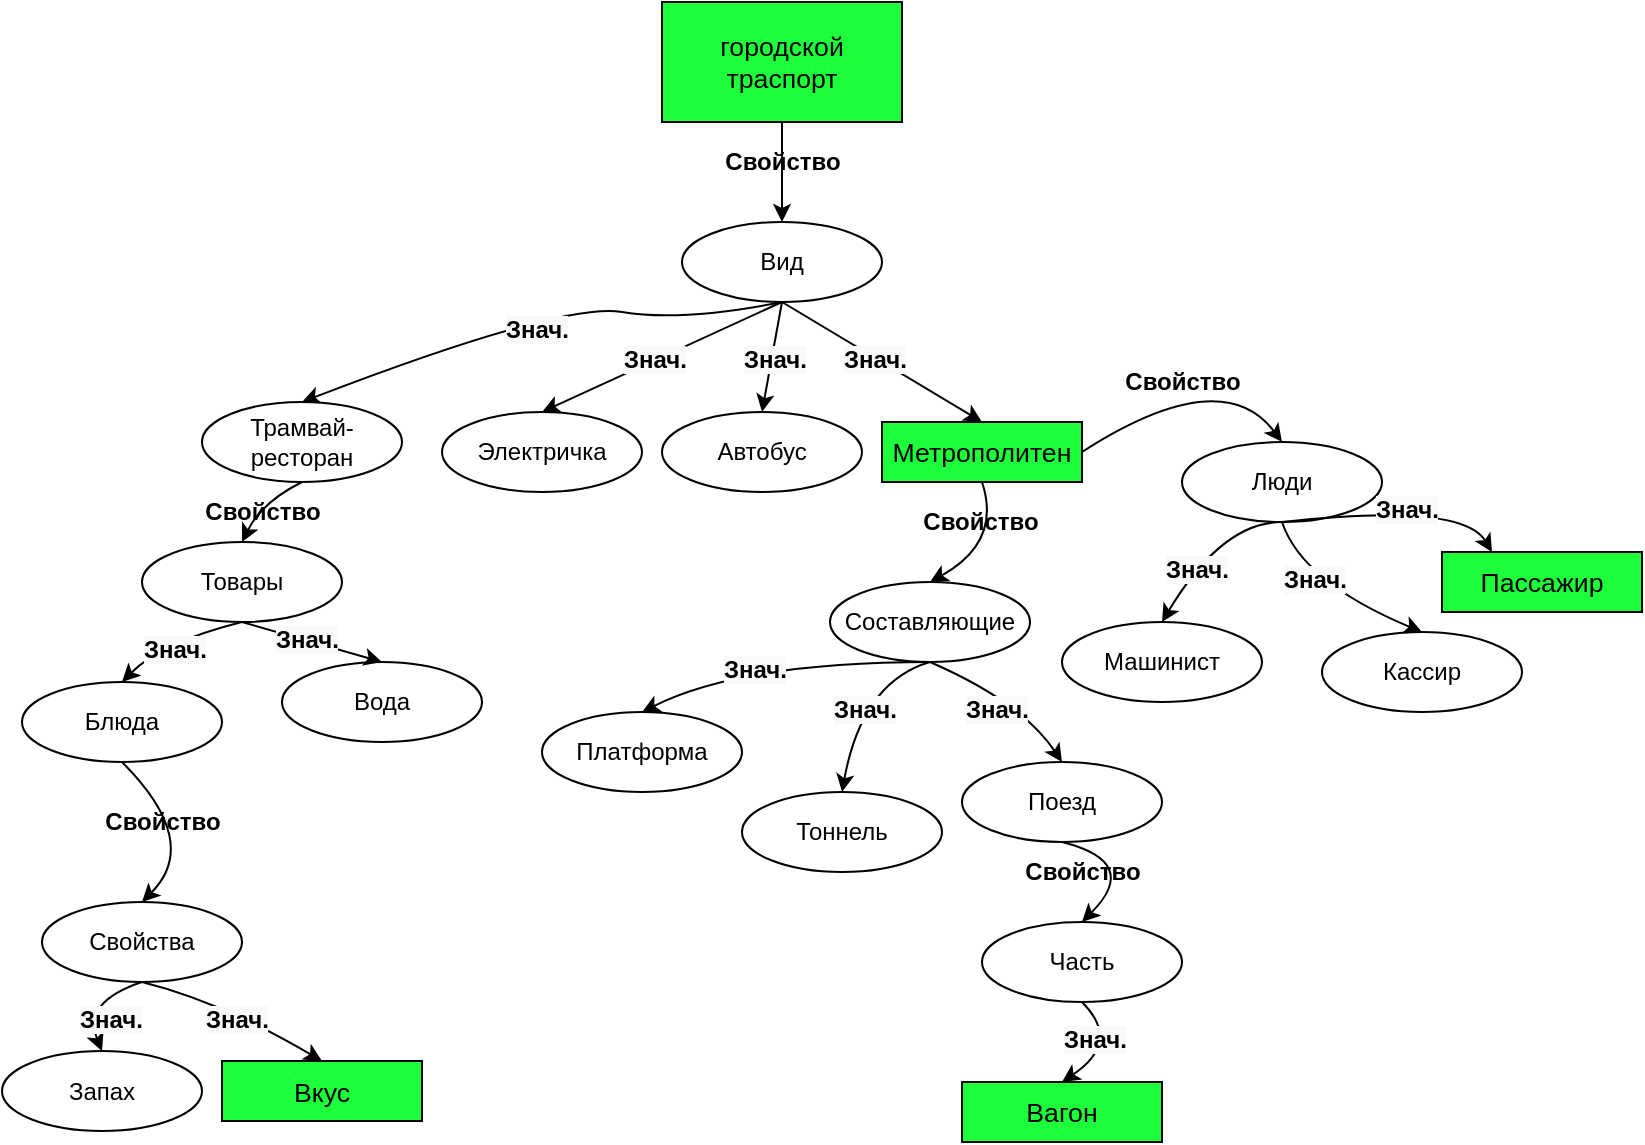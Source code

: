 <mxfile version="20.3.0" type="device" pages="2"><diagram id="Qx67aoh2F-cdwTXLHKlq" name="Страница 1"><mxGraphModel dx="1038" dy="649" grid="1" gridSize="10" guides="1" tooltips="1" connect="1" arrows="1" fold="1" page="1" pageScale="1" pageWidth="827" pageHeight="1169" math="0" shadow="0"><root><mxCell id="0"/><mxCell id="1" parent="0"/><mxCell id="L5f8S__FjDxt_6ppcTr_-1" value="&lt;span style=&quot;font-size: 10pt ; font-family: &amp;#34;arial&amp;#34;&quot;&gt;городской траспорт&lt;br&gt;&lt;/span&gt;" style="rounded=0;whiteSpace=wrap;html=1;fillColor=#1CFF3A;" parent="1" vertex="1"><mxGeometry x="330" y="70" width="120" height="60" as="geometry"/></mxCell><mxCell id="L5f8S__FjDxt_6ppcTr_-2" value="Вид" style="ellipse;whiteSpace=wrap;html=1;" parent="1" vertex="1"><mxGeometry x="340" y="180" width="100" height="40" as="geometry"/></mxCell><mxCell id="L5f8S__FjDxt_6ppcTr_-4" value="" style="endArrow=classic;html=1;exitX=0.5;exitY=1;exitDx=0;exitDy=0;entryX=0.5;entryY=0;entryDx=0;entryDy=0;" parent="1" source="L5f8S__FjDxt_6ppcTr_-1" target="L5f8S__FjDxt_6ppcTr_-2" edge="1"><mxGeometry width="50" height="50" relative="1" as="geometry"><mxPoint x="390" y="330" as="sourcePoint"/><mxPoint x="440" y="280" as="targetPoint"/></mxGeometry></mxCell><mxCell id="L5f8S__FjDxt_6ppcTr_-5" value="Электричка" style="ellipse;whiteSpace=wrap;html=1;" parent="1" vertex="1"><mxGeometry x="220" y="275" width="100" height="40" as="geometry"/></mxCell><mxCell id="L5f8S__FjDxt_6ppcTr_-6" value="Автобус" style="ellipse;whiteSpace=wrap;html=1;" parent="1" vertex="1"><mxGeometry x="330" y="275" width="100" height="40" as="geometry"/></mxCell><mxCell id="L5f8S__FjDxt_6ppcTr_-8" value="" style="endArrow=classic;html=1;exitX=0.5;exitY=1;exitDx=0;exitDy=0;entryX=0.5;entryY=0;entryDx=0;entryDy=0;" parent="1" source="L5f8S__FjDxt_6ppcTr_-2" target="L5f8S__FjDxt_6ppcTr_-5" edge="1"><mxGeometry width="50" height="50" relative="1" as="geometry"><mxPoint x="560" y="350" as="sourcePoint"/><mxPoint x="610" y="300" as="targetPoint"/></mxGeometry></mxCell><mxCell id="L5f8S__FjDxt_6ppcTr_-9" value="" style="endArrow=classic;html=1;exitX=0.5;exitY=1;exitDx=0;exitDy=0;entryX=0.5;entryY=0;entryDx=0;entryDy=0;" parent="1" source="L5f8S__FjDxt_6ppcTr_-2" target="L5f8S__FjDxt_6ppcTr_-12" edge="1"><mxGeometry width="50" height="50" relative="1" as="geometry"><mxPoint x="400" y="230" as="sourcePoint"/><mxPoint x="490" y="260" as="targetPoint"/></mxGeometry></mxCell><mxCell id="L5f8S__FjDxt_6ppcTr_-10" value="" style="endArrow=classic;html=1;exitX=0.5;exitY=1;exitDx=0;exitDy=0;entryX=0.5;entryY=0;entryDx=0;entryDy=0;" parent="1" source="L5f8S__FjDxt_6ppcTr_-2" target="L5f8S__FjDxt_6ppcTr_-6" edge="1"><mxGeometry width="50" height="50" relative="1" as="geometry"><mxPoint x="410" y="240" as="sourcePoint"/><mxPoint x="210" y="270" as="targetPoint"/></mxGeometry></mxCell><mxCell id="L5f8S__FjDxt_6ppcTr_-12" value="&lt;span style=&quot;font-size: 10pt ; font-family: &amp;#34;arial&amp;#34;&quot;&gt;Метрополитен&lt;br&gt;&lt;/span&gt;" style="rounded=0;whiteSpace=wrap;html=1;fillColor=#1CFF3A;" parent="1" vertex="1"><mxGeometry x="440" y="280" width="100" height="30" as="geometry"/></mxCell><mxCell id="L5f8S__FjDxt_6ppcTr_-14" value="" style="curved=1;endArrow=classic;html=1;exitX=0.5;exitY=1;exitDx=0;exitDy=0;entryX=0.5;entryY=0;entryDx=0;entryDy=0;" parent="1" source="L5f8S__FjDxt_6ppcTr_-12" target="L5f8S__FjDxt_6ppcTr_-16" edge="1"><mxGeometry width="50" height="50" relative="1" as="geometry"><mxPoint x="510" y="500" as="sourcePoint"/><mxPoint x="500" y="380" as="targetPoint"/><Array as="points"><mxPoint x="500" y="340"/></Array></mxGeometry></mxCell><mxCell id="L5f8S__FjDxt_6ppcTr_-16" value="Составляющие" style="ellipse;whiteSpace=wrap;html=1;" parent="1" vertex="1"><mxGeometry x="414" y="360" width="100" height="40" as="geometry"/></mxCell><mxCell id="L5f8S__FjDxt_6ppcTr_-18" value="Тоннель" style="ellipse;whiteSpace=wrap;html=1;" parent="1" vertex="1"><mxGeometry x="370" y="465" width="100" height="40" as="geometry"/></mxCell><mxCell id="3XV8ZPU-rmK4NsRFiXkz-1" value="" style="curved=1;endArrow=classic;html=1;exitX=0.5;exitY=1;exitDx=0;exitDy=0;entryX=0.5;entryY=0;entryDx=0;entryDy=0;" parent="1" source="L5f8S__FjDxt_6ppcTr_-16" target="L5f8S__FjDxt_6ppcTr_-18" edge="1"><mxGeometry width="50" height="50" relative="1" as="geometry"><mxPoint x="430" y="330" as="sourcePoint"/><mxPoint x="474" y="370" as="targetPoint"/><Array as="points"><mxPoint x="430" y="410"/></Array></mxGeometry></mxCell><mxCell id="3XV8ZPU-rmK4NsRFiXkz-2" value="" style="curved=1;endArrow=classic;html=1;rounded=0;exitX=0.5;exitY=1;exitDx=0;exitDy=0;entryX=0.5;entryY=0;entryDx=0;entryDy=0;" parent="1" source="L5f8S__FjDxt_6ppcTr_-16" target="3XV8ZPU-rmK4NsRFiXkz-7" edge="1"><mxGeometry width="50" height="50" relative="1" as="geometry"><mxPoint x="480" y="390" as="sourcePoint"/><mxPoint x="530" y="430" as="targetPoint"/><Array as="points"><mxPoint x="510" y="420"/></Array></mxGeometry></mxCell><mxCell id="3XV8ZPU-rmK4NsRFiXkz-4" value="Платформа" style="ellipse;whiteSpace=wrap;html=1;" parent="1" vertex="1"><mxGeometry x="270" y="425" width="100" height="40" as="geometry"/></mxCell><mxCell id="3XV8ZPU-rmK4NsRFiXkz-5" value="" style="curved=1;endArrow=classic;html=1;exitX=0.5;exitY=1;exitDx=0;exitDy=0;entryX=0.5;entryY=0;entryDx=0;entryDy=0;" parent="1" source="L5f8S__FjDxt_6ppcTr_-16" target="3XV8ZPU-rmK4NsRFiXkz-4" edge="1"><mxGeometry width="50" height="50" relative="1" as="geometry"><mxPoint x="474" y="410" as="sourcePoint"/><mxPoint x="420" y="430" as="targetPoint"/><Array as="points"><mxPoint x="370" y="400"/></Array></mxGeometry></mxCell><mxCell id="3XV8ZPU-rmK4NsRFiXkz-7" value="Поезд" style="ellipse;whiteSpace=wrap;html=1;" parent="1" vertex="1"><mxGeometry x="480" y="450" width="100" height="40" as="geometry"/></mxCell><mxCell id="3XV8ZPU-rmK4NsRFiXkz-8" value="" style="curved=1;endArrow=classic;html=1;rounded=0;exitX=0.5;exitY=1;exitDx=0;exitDy=0;entryX=0.5;entryY=0;entryDx=0;entryDy=0;" parent="1" source="3XV8ZPU-rmK4NsRFiXkz-7" target="3XV8ZPU-rmK4NsRFiXkz-9" edge="1"><mxGeometry width="50" height="50" relative="1" as="geometry"><mxPoint x="480" y="390" as="sourcePoint"/><mxPoint x="600" y="510" as="targetPoint"/><Array as="points"><mxPoint x="570" y="500"/></Array></mxGeometry></mxCell><mxCell id="3XV8ZPU-rmK4NsRFiXkz-9" value="Часть" style="ellipse;whiteSpace=wrap;html=1;" parent="1" vertex="1"><mxGeometry x="490" y="530" width="100" height="40" as="geometry"/></mxCell><mxCell id="3XV8ZPU-rmK4NsRFiXkz-12" value="&lt;span style=&quot;font-size: 10pt ; font-family: &amp;quot;arial&amp;quot;&quot;&gt;Вагон&lt;br&gt;&lt;/span&gt;" style="rounded=0;whiteSpace=wrap;html=1;fillColor=#1CFF3A;" parent="1" vertex="1"><mxGeometry x="480" y="610" width="100" height="30" as="geometry"/></mxCell><mxCell id="3XV8ZPU-rmK4NsRFiXkz-13" value="" style="curved=1;endArrow=classic;html=1;rounded=0;exitX=0.5;exitY=1;exitDx=0;exitDy=0;entryX=0.5;entryY=0;entryDx=0;entryDy=0;" parent="1" source="3XV8ZPU-rmK4NsRFiXkz-9" target="3XV8ZPU-rmK4NsRFiXkz-12" edge="1"><mxGeometry width="50" height="50" relative="1" as="geometry"><mxPoint x="310" y="460" as="sourcePoint"/><mxPoint x="590" y="600" as="targetPoint"/><Array as="points"><mxPoint x="560" y="590"/></Array></mxGeometry></mxCell><mxCell id="3XV8ZPU-rmK4NsRFiXkz-14" value="Люди" style="ellipse;whiteSpace=wrap;html=1;" parent="1" vertex="1"><mxGeometry x="590" y="290" width="100" height="40" as="geometry"/></mxCell><mxCell id="3XV8ZPU-rmK4NsRFiXkz-15" value="" style="curved=1;endArrow=classic;html=1;rounded=0;exitX=1;exitY=0.5;exitDx=0;exitDy=0;entryX=0.5;entryY=0;entryDx=0;entryDy=0;" parent="1" source="L5f8S__FjDxt_6ppcTr_-12" target="3XV8ZPU-rmK4NsRFiXkz-14" edge="1"><mxGeometry width="50" height="50" relative="1" as="geometry"><mxPoint x="380" y="450" as="sourcePoint"/><mxPoint x="430" y="400" as="targetPoint"/><Array as="points"><mxPoint x="610" y="250"/></Array></mxGeometry></mxCell><mxCell id="3XV8ZPU-rmK4NsRFiXkz-16" value="" style="curved=1;endArrow=classic;html=1;rounded=0;exitX=0.5;exitY=1;exitDx=0;exitDy=0;entryX=0.5;entryY=0;entryDx=0;entryDy=0;" parent="1" source="L5f8S__FjDxt_6ppcTr_-2" target="3XV8ZPU-rmK4NsRFiXkz-17" edge="1"><mxGeometry width="50" height="50" relative="1" as="geometry"><mxPoint x="380" y="250" as="sourcePoint"/><mxPoint x="170" y="270" as="targetPoint"/><Array as="points"><mxPoint x="340" y="230"/><mxPoint x="280" y="220"/></Array></mxGeometry></mxCell><mxCell id="3XV8ZPU-rmK4NsRFiXkz-17" value="Трамвай-ресторан" style="ellipse;whiteSpace=wrap;html=1;" parent="1" vertex="1"><mxGeometry x="100" y="270" width="100" height="40" as="geometry"/></mxCell><mxCell id="3XV8ZPU-rmK4NsRFiXkz-18" value="" style="curved=1;endArrow=classic;html=1;rounded=0;exitX=0.5;exitY=1;exitDx=0;exitDy=0;entryX=0.5;entryY=0;entryDx=0;entryDy=0;" parent="1" source="3XV8ZPU-rmK4NsRFiXkz-14" target="3XV8ZPU-rmK4NsRFiXkz-19" edge="1"><mxGeometry width="50" height="50" relative="1" as="geometry"><mxPoint x="380" y="340" as="sourcePoint"/><mxPoint x="630" y="360" as="targetPoint"/><Array as="points"><mxPoint x="610" y="330"/></Array></mxGeometry></mxCell><mxCell id="3XV8ZPU-rmK4NsRFiXkz-19" value="Машинист" style="ellipse;whiteSpace=wrap;html=1;" parent="1" vertex="1"><mxGeometry x="530" y="380" width="100" height="40" as="geometry"/></mxCell><mxCell id="3XV8ZPU-rmK4NsRFiXkz-20" value="Кассир" style="ellipse;whiteSpace=wrap;html=1;" parent="1" vertex="1"><mxGeometry x="660" y="385" width="100" height="40" as="geometry"/></mxCell><mxCell id="3XV8ZPU-rmK4NsRFiXkz-25" value="" style="curved=1;endArrow=classic;html=1;rounded=0;exitX=0.5;exitY=1;exitDx=0;exitDy=0;entryX=0.5;entryY=0;entryDx=0;entryDy=0;" parent="1" source="3XV8ZPU-rmK4NsRFiXkz-14" target="3XV8ZPU-rmK4NsRFiXkz-20" edge="1"><mxGeometry width="50" height="50" relative="1" as="geometry"><mxPoint x="680" y="330" as="sourcePoint"/><mxPoint x="640" y="380" as="targetPoint"/><Array as="points"><mxPoint x="650" y="360"/></Array></mxGeometry></mxCell><mxCell id="3XV8ZPU-rmK4NsRFiXkz-26" value="" style="curved=1;endArrow=classic;html=1;rounded=0;exitX=0.5;exitY=1;exitDx=0;exitDy=0;entryX=0.25;entryY=0;entryDx=0;entryDy=0;" parent="1" source="3XV8ZPU-rmK4NsRFiXkz-14" target="3XV8ZPU-rmK4NsRFiXkz-28" edge="1"><mxGeometry width="50" height="50" relative="1" as="geometry"><mxPoint x="680" y="330" as="sourcePoint"/><mxPoint x="780" y="340" as="targetPoint"/><Array as="points"><mxPoint x="730" y="320"/></Array></mxGeometry></mxCell><mxCell id="3XV8ZPU-rmK4NsRFiXkz-28" value="&lt;span style=&quot;font-size: 10pt ; font-family: &amp;quot;arial&amp;quot;&quot;&gt;Пассажир&lt;br&gt;&lt;/span&gt;" style="rounded=0;whiteSpace=wrap;html=1;fillColor=#1CFF3A;" parent="1" vertex="1"><mxGeometry x="720" y="345" width="100" height="30" as="geometry"/></mxCell><mxCell id="3XV8ZPU-rmK4NsRFiXkz-29" value="Товары" style="ellipse;whiteSpace=wrap;html=1;" parent="1" vertex="1"><mxGeometry x="70" y="340" width="100" height="40" as="geometry"/></mxCell><mxCell id="3XV8ZPU-rmK4NsRFiXkz-30" value="" style="curved=1;endArrow=classic;html=1;exitX=0.5;exitY=1;exitDx=0;exitDy=0;entryX=0.5;entryY=0;entryDx=0;entryDy=0;" parent="1" source="3XV8ZPU-rmK4NsRFiXkz-17" target="3XV8ZPU-rmK4NsRFiXkz-29" edge="1"><mxGeometry width="50" height="50" relative="1" as="geometry"><mxPoint x="226" y="315" as="sourcePoint"/><mxPoint x="200" y="365" as="targetPoint"/><Array as="points"><mxPoint x="130" y="320"/></Array></mxGeometry></mxCell><mxCell id="3XV8ZPU-rmK4NsRFiXkz-31" value="Блюда" style="ellipse;whiteSpace=wrap;html=1;" parent="1" vertex="1"><mxGeometry x="10" y="410" width="100" height="40" as="geometry"/></mxCell><mxCell id="3XV8ZPU-rmK4NsRFiXkz-33" value="Вода" style="ellipse;whiteSpace=wrap;html=1;" parent="1" vertex="1"><mxGeometry x="140" y="400" width="100" height="40" as="geometry"/></mxCell><mxCell id="3XV8ZPU-rmK4NsRFiXkz-34" value="" style="curved=1;endArrow=classic;html=1;exitX=0.5;exitY=1;exitDx=0;exitDy=0;entryX=0.5;entryY=0;entryDx=0;entryDy=0;" parent="1" source="3XV8ZPU-rmK4NsRFiXkz-29" target="3XV8ZPU-rmK4NsRFiXkz-33" edge="1"><mxGeometry width="50" height="50" relative="1" as="geometry"><mxPoint x="160" y="320" as="sourcePoint"/><mxPoint x="130" y="350" as="targetPoint"/><Array as="points"/></mxGeometry></mxCell><mxCell id="3XV8ZPU-rmK4NsRFiXkz-35" value="" style="curved=1;endArrow=classic;html=1;exitX=0.5;exitY=1;exitDx=0;exitDy=0;entryX=0.5;entryY=0;entryDx=0;entryDy=0;" parent="1" source="3XV8ZPU-rmK4NsRFiXkz-29" target="3XV8ZPU-rmK4NsRFiXkz-31" edge="1"><mxGeometry width="50" height="50" relative="1" as="geometry"><mxPoint x="130" y="390" as="sourcePoint"/><mxPoint x="200" y="410" as="targetPoint"/><Array as="points"><mxPoint x="80" y="390"/></Array></mxGeometry></mxCell><mxCell id="3XV8ZPU-rmK4NsRFiXkz-37" value="Свойства" style="ellipse;whiteSpace=wrap;html=1;" parent="1" vertex="1"><mxGeometry x="20" y="520" width="100" height="40" as="geometry"/></mxCell><mxCell id="3XV8ZPU-rmK4NsRFiXkz-40" value="" style="curved=1;endArrow=classic;html=1;rounded=0;exitX=0.5;exitY=1;exitDx=0;exitDy=0;entryX=0.5;entryY=0;entryDx=0;entryDy=0;" parent="1" source="3XV8ZPU-rmK4NsRFiXkz-31" target="3XV8ZPU-rmK4NsRFiXkz-37" edge="1"><mxGeometry width="50" height="50" relative="1" as="geometry"><mxPoint x="360" y="350" as="sourcePoint"/><mxPoint x="410" y="300" as="targetPoint"/><Array as="points"><mxPoint x="100" y="490"/></Array></mxGeometry></mxCell><mxCell id="3XV8ZPU-rmK4NsRFiXkz-41" value="Запах" style="ellipse;whiteSpace=wrap;html=1;" parent="1" vertex="1"><mxGeometry y="594.5" width="100" height="40" as="geometry"/></mxCell><mxCell id="3XV8ZPU-rmK4NsRFiXkz-42" value="&lt;span style=&quot;font-size: 10pt ; font-family: &amp;quot;arial&amp;quot;&quot;&gt;Вкус&lt;br&gt;&lt;/span&gt;" style="rounded=0;whiteSpace=wrap;html=1;fillColor=#1CFF3A;" parent="1" vertex="1"><mxGeometry x="110" y="599.5" width="100" height="30" as="geometry"/></mxCell><mxCell id="3XV8ZPU-rmK4NsRFiXkz-43" value="" style="curved=1;endArrow=classic;html=1;rounded=0;exitX=0.5;exitY=1;exitDx=0;exitDy=0;entryX=0.5;entryY=0;entryDx=0;entryDy=0;" parent="1" source="3XV8ZPU-rmK4NsRFiXkz-37" target="3XV8ZPU-rmK4NsRFiXkz-41" edge="1"><mxGeometry width="50" height="50" relative="1" as="geometry"><mxPoint x="70" y="460" as="sourcePoint"/><mxPoint x="80" y="530" as="targetPoint"/><Array as="points"><mxPoint x="40" y="570"/></Array></mxGeometry></mxCell><mxCell id="3XV8ZPU-rmK4NsRFiXkz-44" value="" style="curved=1;endArrow=classic;html=1;rounded=0;exitX=0.5;exitY=1;exitDx=0;exitDy=0;entryX=0.5;entryY=0;entryDx=0;entryDy=0;" parent="1" source="3XV8ZPU-rmK4NsRFiXkz-37" target="3XV8ZPU-rmK4NsRFiXkz-42" edge="1"><mxGeometry width="50" height="50" relative="1" as="geometry"><mxPoint x="80" y="570" as="sourcePoint"/><mxPoint x="60" y="604.5" as="targetPoint"/><Array as="points"><mxPoint x="110" y="570"/></Array></mxGeometry></mxCell><mxCell id="xXku1-WtCeZzVemTBbVV-1" value="&lt;b&gt;Свойство&lt;/b&gt;" style="text;html=1;align=center;verticalAlign=middle;resizable=0;points=[];autosize=1;strokeColor=none;fillColor=none;" vertex="1" parent="1"><mxGeometry x="350" y="135" width="80" height="30" as="geometry"/></mxCell><mxCell id="xXku1-WtCeZzVemTBbVV-3" value="&lt;b style=&quot;color: rgb(0, 0, 0); font-family: Helvetica; font-size: 12px; font-style: normal; font-variant-ligatures: normal; font-variant-caps: normal; letter-spacing: normal; orphans: 2; text-align: center; text-indent: 0px; text-transform: none; widows: 2; word-spacing: 0px; -webkit-text-stroke-width: 0px; background-color: rgb(248, 249, 250); text-decoration-thickness: initial; text-decoration-style: initial; text-decoration-color: initial;&quot;&gt;Знач.&lt;/b&gt;" style="text;whiteSpace=wrap;html=1;" vertex="1" parent="1"><mxGeometry x="369" y="235" width="41" height="20" as="geometry"/></mxCell><mxCell id="xXku1-WtCeZzVemTBbVV-7" value="&lt;b style=&quot;color: rgb(0, 0, 0); font-family: Helvetica; font-size: 12px; font-style: normal; font-variant-ligatures: normal; font-variant-caps: normal; letter-spacing: normal; orphans: 2; text-align: center; text-indent: 0px; text-transform: none; widows: 2; word-spacing: 0px; -webkit-text-stroke-width: 0px; background-color: rgb(248, 249, 250); text-decoration-thickness: initial; text-decoration-style: initial; text-decoration-color: initial;&quot;&gt;Знач.&lt;/b&gt;" style="text;whiteSpace=wrap;html=1;" vertex="1" parent="1"><mxGeometry x="419" y="235" width="51" height="20" as="geometry"/></mxCell><mxCell id="xXku1-WtCeZzVemTBbVV-9" value="&lt;b style=&quot;color: rgb(0, 0, 0); font-family: Helvetica; font-size: 12px; font-style: normal; font-variant-ligatures: normal; font-variant-caps: normal; letter-spacing: normal; orphans: 2; text-align: center; text-indent: 0px; text-transform: none; widows: 2; word-spacing: 0px; -webkit-text-stroke-width: 0px; background-color: rgb(248, 249, 250); text-decoration-thickness: initial; text-decoration-style: initial; text-decoration-color: initial;&quot;&gt;Знач.&lt;/b&gt;" style="text;whiteSpace=wrap;html=1;" vertex="1" parent="1"><mxGeometry x="309" y="235" width="41" height="20" as="geometry"/></mxCell><mxCell id="xXku1-WtCeZzVemTBbVV-11" value="&lt;b style=&quot;color: rgb(0, 0, 0); font-family: Helvetica; font-size: 12px; font-style: normal; font-variant-ligatures: normal; font-variant-caps: normal; letter-spacing: normal; orphans: 2; text-align: center; text-indent: 0px; text-transform: none; widows: 2; word-spacing: 0px; -webkit-text-stroke-width: 0px; background-color: rgb(248, 249, 250); text-decoration-thickness: initial; text-decoration-style: initial; text-decoration-color: initial;&quot;&gt;Знач.&lt;/b&gt;" style="text;whiteSpace=wrap;html=1;" vertex="1" parent="1"><mxGeometry x="249.5" y="220" width="41" height="20" as="geometry"/></mxCell><mxCell id="xXku1-WtCeZzVemTBbVV-14" value="&lt;b style=&quot;color: rgb(0, 0, 0); font-family: Helvetica; font-size: 12px; font-style: normal; font-variant-ligatures: normal; font-variant-caps: normal; letter-spacing: normal; orphans: 2; text-align: center; text-indent: 0px; text-transform: none; widows: 2; word-spacing: 0px; -webkit-text-stroke-width: 0px; background-color: rgb(248, 249, 250); text-decoration-thickness: initial; text-decoration-style: initial; text-decoration-color: initial;&quot;&gt;Знач.&lt;/b&gt;" style="text;whiteSpace=wrap;html=1;" vertex="1" parent="1"><mxGeometry x="580" y="340" width="51" height="20" as="geometry"/></mxCell><mxCell id="xXku1-WtCeZzVemTBbVV-17" value="&lt;b style=&quot;color: rgb(0, 0, 0); font-family: Helvetica; font-size: 12px; font-style: normal; font-variant-ligatures: normal; font-variant-caps: normal; letter-spacing: normal; orphans: 2; text-align: center; text-indent: 0px; text-transform: none; widows: 2; word-spacing: 0px; -webkit-text-stroke-width: 0px; background-color: rgb(248, 249, 250); text-decoration-thickness: initial; text-decoration-style: initial; text-decoration-color: initial;&quot;&gt;Знач.&lt;/b&gt;" style="text;whiteSpace=wrap;html=1;" vertex="1" parent="1"><mxGeometry x="639" y="345" width="51" height="20" as="geometry"/></mxCell><mxCell id="xXku1-WtCeZzVemTBbVV-18" value="&lt;b style=&quot;color: rgb(0, 0, 0); font-family: Helvetica; font-size: 12px; font-style: normal; font-variant-ligatures: normal; font-variant-caps: normal; letter-spacing: normal; orphans: 2; text-align: center; text-indent: 0px; text-transform: none; widows: 2; word-spacing: 0px; -webkit-text-stroke-width: 0px; background-color: rgb(248, 249, 250); text-decoration-thickness: initial; text-decoration-style: initial; text-decoration-color: initial;&quot;&gt;Знач.&lt;/b&gt;" style="text;whiteSpace=wrap;html=1;" vertex="1" parent="1"><mxGeometry x="684.5" y="310" width="51" height="20" as="geometry"/></mxCell><mxCell id="xXku1-WtCeZzVemTBbVV-19" value="&lt;b style=&quot;color: rgb(0, 0, 0); font-family: Helvetica; font-size: 12px; font-style: normal; font-variant-ligatures: normal; font-variant-caps: normal; letter-spacing: normal; orphans: 2; text-align: center; text-indent: 0px; text-transform: none; widows: 2; word-spacing: 0px; -webkit-text-stroke-width: 0px; background-color: rgb(248, 249, 250); text-decoration-thickness: initial; text-decoration-style: initial; text-decoration-color: initial;&quot;&gt;Знач.&lt;/b&gt;" style="text;whiteSpace=wrap;html=1;" vertex="1" parent="1"><mxGeometry x="529" y="575" width="51" height="20" as="geometry"/></mxCell><mxCell id="xXku1-WtCeZzVemTBbVV-21" value="&lt;b style=&quot;color: rgb(0, 0, 0); font-family: Helvetica; font-size: 12px; font-style: normal; font-variant-ligatures: normal; font-variant-caps: normal; letter-spacing: normal; orphans: 2; text-align: center; text-indent: 0px; text-transform: none; widows: 2; word-spacing: 0px; -webkit-text-stroke-width: 0px; background-color: rgb(248, 249, 250); text-decoration-thickness: initial; text-decoration-style: initial; text-decoration-color: initial;&quot;&gt;Знач.&lt;/b&gt;" style="text;whiteSpace=wrap;html=1;" vertex="1" parent="1"><mxGeometry x="37.25" y="564.5" width="45.5" height="20" as="geometry"/></mxCell><mxCell id="xXku1-WtCeZzVemTBbVV-22" value="&lt;b style=&quot;color: rgb(0, 0, 0); font-family: Helvetica; font-size: 12px; font-style: normal; font-variant-ligatures: normal; font-variant-caps: normal; letter-spacing: normal; orphans: 2; text-align: center; text-indent: 0px; text-transform: none; widows: 2; word-spacing: 0px; -webkit-text-stroke-width: 0px; background-color: rgb(248, 249, 250); text-decoration-thickness: initial; text-decoration-style: initial; text-decoration-color: initial;&quot;&gt;Знач.&lt;/b&gt;" style="text;whiteSpace=wrap;html=1;" vertex="1" parent="1"><mxGeometry x="100" y="565" width="51" height="20" as="geometry"/></mxCell><mxCell id="xXku1-WtCeZzVemTBbVV-23" value="&lt;b style=&quot;color: rgb(0, 0, 0); font-family: Helvetica; font-size: 12px; font-style: normal; font-variant-ligatures: normal; font-variant-caps: normal; letter-spacing: normal; orphans: 2; text-align: center; text-indent: 0px; text-transform: none; widows: 2; word-spacing: 0px; -webkit-text-stroke-width: 0px; background-color: rgb(248, 249, 250); text-decoration-thickness: initial; text-decoration-style: initial; text-decoration-color: initial;&quot;&gt;Знач.&lt;/b&gt;" style="text;whiteSpace=wrap;html=1;" vertex="1" parent="1"><mxGeometry x="134.5" y="375" width="51" height="20" as="geometry"/></mxCell><mxCell id="xXku1-WtCeZzVemTBbVV-24" value="&lt;b style=&quot;color: rgb(0, 0, 0); font-family: Helvetica; font-size: 12px; font-style: normal; font-variant-ligatures: normal; font-variant-caps: normal; letter-spacing: normal; orphans: 2; text-align: center; text-indent: 0px; text-transform: none; widows: 2; word-spacing: 0px; -webkit-text-stroke-width: 0px; background-color: rgb(248, 249, 250); text-decoration-thickness: initial; text-decoration-style: initial; text-decoration-color: initial;&quot;&gt;Знач.&lt;/b&gt;" style="text;whiteSpace=wrap;html=1;" vertex="1" parent="1"><mxGeometry x="69" y="380" width="51" height="20" as="geometry"/></mxCell><mxCell id="xXku1-WtCeZzVemTBbVV-26" value="&lt;b style=&quot;color: rgb(0, 0, 0); font-family: Helvetica; font-size: 12px; font-style: normal; font-variant-ligatures: normal; font-variant-caps: normal; letter-spacing: normal; orphans: 2; text-align: center; text-indent: 0px; text-transform: none; widows: 2; word-spacing: 0px; -webkit-text-stroke-width: 0px; background-color: rgb(248, 249, 250); text-decoration-thickness: initial; text-decoration-style: initial; text-decoration-color: initial;&quot;&gt;Знач.&lt;/b&gt;" style="text;whiteSpace=wrap;html=1;" vertex="1" parent="1"><mxGeometry x="359" y="390" width="51" height="20" as="geometry"/></mxCell><mxCell id="xXku1-WtCeZzVemTBbVV-27" value="&lt;b style=&quot;color: rgb(0, 0, 0); font-family: Helvetica; font-size: 12px; font-style: normal; font-variant-ligatures: normal; font-variant-caps: normal; letter-spacing: normal; orphans: 2; text-align: center; text-indent: 0px; text-transform: none; widows: 2; word-spacing: 0px; -webkit-text-stroke-width: 0px; background-color: rgb(248, 249, 250); text-decoration-thickness: initial; text-decoration-style: initial; text-decoration-color: initial;&quot;&gt;Знач.&lt;/b&gt;" style="text;whiteSpace=wrap;html=1;" vertex="1" parent="1"><mxGeometry x="414" y="410" width="51" height="20" as="geometry"/></mxCell><mxCell id="xXku1-WtCeZzVemTBbVV-28" value="&lt;b style=&quot;color: rgb(0, 0, 0); font-family: Helvetica; font-size: 12px; font-style: normal; font-variant-ligatures: normal; font-variant-caps: normal; letter-spacing: normal; orphans: 2; text-align: center; text-indent: 0px; text-transform: none; widows: 2; word-spacing: 0px; -webkit-text-stroke-width: 0px; background-color: rgb(248, 249, 250); text-decoration-thickness: initial; text-decoration-style: initial; text-decoration-color: initial;&quot;&gt;Знач.&lt;/b&gt;" style="text;whiteSpace=wrap;html=1;" vertex="1" parent="1"><mxGeometry x="480" y="410" width="51" height="20" as="geometry"/></mxCell><mxCell id="xXku1-WtCeZzVemTBbVV-29" value="&lt;b&gt;Свойство&lt;/b&gt;" style="text;html=1;align=center;verticalAlign=middle;resizable=0;points=[];autosize=1;strokeColor=none;fillColor=none;" vertex="1" parent="1"><mxGeometry x="449" y="315" width="80" height="30" as="geometry"/></mxCell><mxCell id="xXku1-WtCeZzVemTBbVV-30" value="&lt;b&gt;Свойство&lt;/b&gt;" style="text;html=1;align=center;verticalAlign=middle;resizable=0;points=[];autosize=1;strokeColor=none;fillColor=none;" vertex="1" parent="1"><mxGeometry x="90" y="310" width="80" height="30" as="geometry"/></mxCell><mxCell id="xXku1-WtCeZzVemTBbVV-31" value="&lt;b&gt;Свойство&lt;/b&gt;" style="text;html=1;align=center;verticalAlign=middle;resizable=0;points=[];autosize=1;strokeColor=none;fillColor=none;" vertex="1" parent="1"><mxGeometry x="40" y="465" width="80" height="30" as="geometry"/></mxCell><mxCell id="xXku1-WtCeZzVemTBbVV-32" value="&lt;b&gt;Свойство&lt;/b&gt;" style="text;html=1;align=center;verticalAlign=middle;resizable=0;points=[];autosize=1;strokeColor=none;fillColor=none;" vertex="1" parent="1"><mxGeometry x="550" y="245" width="80" height="30" as="geometry"/></mxCell><mxCell id="xXku1-WtCeZzVemTBbVV-33" value="&lt;b&gt;Свойство&lt;/b&gt;" style="text;html=1;align=center;verticalAlign=middle;resizable=0;points=[];autosize=1;strokeColor=none;fillColor=none;" vertex="1" parent="1"><mxGeometry x="500" y="490" width="80" height="30" as="geometry"/></mxCell></root></mxGraphModel></diagram><diagram id="F-2fu43RhP2D6Pwj2kWC" name="Страница 2"><mxGraphModel dx="1038" dy="649" grid="1" gridSize="10" guides="1" tooltips="1" connect="1" arrows="1" fold="1" page="1" pageScale="1" pageWidth="827" pageHeight="1169" math="0" shadow="0"><root><mxCell id="0"/><mxCell id="1" parent="0"/><mxCell id="QIFja2aWSoO1fBn4jyt0-1" value="&lt;span style=&quot;font-size: 10pt ; font-family: &amp;quot;arial&amp;quot;&quot;&gt;Водитель&lt;br&gt;&lt;/span&gt;" style="rounded=0;whiteSpace=wrap;html=1;fillColor=#1CFF3A;" parent="1" vertex="1"><mxGeometry x="180" y="80" width="100" height="30" as="geometry"/></mxCell><mxCell id="QIFja2aWSoO1fBn4jyt0-2" value="P1" style="rhombus;whiteSpace=wrap;html=1;rounded=0;fillColor=#FFFFFF;" parent="1" vertex="1"><mxGeometry x="110" y="170" width="40" height="30" as="geometry"/></mxCell><mxCell id="QIFja2aWSoO1fBn4jyt0-4" value="pred" style="curved=1;endArrow=classic;html=1;rounded=0;exitX=0;exitY=0.5;exitDx=0;exitDy=0;" parent="1" source="QIFja2aWSoO1fBn4jyt0-2" target="QIFja2aWSoO1fBn4jyt0-5" edge="1"><mxGeometry width="50" height="50" relative="1" as="geometry"><mxPoint x="390" y="400" as="sourcePoint"/><mxPoint x="90" y="180" as="targetPoint"/><Array as="points"><mxPoint x="90" y="185"/><mxPoint x="100" y="155"/></Array></mxGeometry></mxCell><mxCell id="QIFja2aWSoO1fBn4jyt0-5" value="Водит" style="rounded=1;whiteSpace=wrap;html=1;fillColor=#FFFFFF;" parent="1" vertex="1"><mxGeometry x="10" y="140" width="60" height="30" as="geometry"/></mxCell><mxCell id="QIFja2aWSoO1fBn4jyt0-8" value="&lt;span style=&quot;font-size: 10pt ; font-family: &amp;quot;arial&amp;quot;&quot;&gt;Машина&lt;br&gt;&lt;/span&gt;" style="rounded=0;whiteSpace=wrap;html=1;fillColor=#FFFFFF;" parent="1" vertex="1"><mxGeometry x="70" y="300" width="100" height="30" as="geometry"/></mxCell><mxCell id="QIFja2aWSoO1fBn4jyt0-12" value="" style="curved=1;endArrow=classic;html=1;rounded=0;exitX=0.5;exitY=1;exitDx=0;exitDy=0;entryX=0.5;entryY=0;entryDx=0;entryDy=0;" parent="1" source="QIFja2aWSoO1fBn4jyt0-2" target="QIFja2aWSoO1fBn4jyt0-8" edge="1"><mxGeometry width="50" height="50" relative="1" as="geometry"><mxPoint x="120" y="195" as="sourcePoint"/><mxPoint x="80" y="163.125" as="targetPoint"/><Array as="points"><mxPoint x="150" y="220"/></Array></mxGeometry></mxCell><mxCell id="QIFja2aWSoO1fBn4jyt0-16" value="&lt;b&gt;&lt;font style=&quot;font-size: 14px;&quot;&gt;2&lt;/font&gt;&lt;/b&gt;" style="edgeLabel;html=1;align=center;verticalAlign=middle;resizable=0;points=[];" parent="QIFja2aWSoO1fBn4jyt0-12" vertex="1" connectable="0"><mxGeometry x="-0.231" y="-12" relative="1" as="geometry"><mxPoint x="7" as="offset"/></mxGeometry></mxCell><mxCell id="QIFja2aWSoO1fBn4jyt0-13" value="" style="curved=1;endArrow=classic;html=1;rounded=0;exitX=0.5;exitY=0;exitDx=0;exitDy=0;entryX=0.5;entryY=1;entryDx=0;entryDy=0;labelBorderColor=none;" parent="1" source="QIFja2aWSoO1fBn4jyt0-2" target="QIFja2aWSoO1fBn4jyt0-1" edge="1"><mxGeometry width="50" height="50" relative="1" as="geometry"><mxPoint x="160" y="195" as="sourcePoint"/><mxPoint x="230" y="230" as="targetPoint"/><Array as="points"><mxPoint x="210" y="160"/></Array></mxGeometry></mxCell><mxCell id="QIFja2aWSoO1fBn4jyt0-17" value="&lt;b&gt;&lt;font style=&quot;font-size: 14px;&quot;&gt;1&lt;/font&gt;&lt;/b&gt;" style="edgeLabel;html=1;align=center;verticalAlign=middle;resizable=0;points=[];" parent="1" vertex="1" connectable="0"><mxGeometry x="199.997" y="155.003" as="geometry"><mxPoint x="-14" y="-2" as="offset"/></mxGeometry></mxCell><mxCell id="QIFja2aWSoO1fBn4jyt0-18" value="P2" style="rhombus;whiteSpace=wrap;html=1;rounded=0;fillColor=#FFFFFF;" parent="1" vertex="1"><mxGeometry x="374" y="80" width="40" height="30" as="geometry"/></mxCell><mxCell id="QIFja2aWSoO1fBn4jyt0-19" value="Едет на" style="rounded=1;whiteSpace=wrap;html=1;fillColor=#FFFFFF;" parent="1" vertex="1"><mxGeometry x="364" width="60" height="30" as="geometry"/></mxCell><mxCell id="QIFja2aWSoO1fBn4jyt0-20" value="&lt;span style=&quot;font-size: 10pt ; font-family: &amp;quot;arial&amp;quot;&quot;&gt;Автобус&lt;br&gt;&lt;/span&gt;" style="rounded=0;whiteSpace=wrap;html=1;fillColor=#1CFF3A;" parent="1" vertex="1"><mxGeometry x="470" y="80" width="100" height="30" as="geometry"/></mxCell><mxCell id="QIFja2aWSoO1fBn4jyt0-21" value="" style="curved=1;endArrow=classic;html=1;rounded=0;exitX=0;exitY=0.5;exitDx=0;exitDy=0;entryX=1;entryY=0.5;entryDx=0;entryDy=0;labelBorderColor=none;" parent="1" source="QIFja2aWSoO1fBn4jyt0-18" target="QIFja2aWSoO1fBn4jyt0-1" edge="1"><mxGeometry width="50" height="50" relative="1" as="geometry"><mxPoint x="140" y="180" as="sourcePoint"/><mxPoint x="240" y="120" as="targetPoint"/><Array as="points"><mxPoint x="320" y="90"/></Array></mxGeometry></mxCell><mxCell id="QIFja2aWSoO1fBn4jyt0-22" value="" style="curved=1;endArrow=classic;html=1;rounded=0;exitX=1;exitY=0.5;exitDx=0;exitDy=0;entryX=0;entryY=0.5;entryDx=0;entryDy=0;labelBorderColor=none;" parent="1" source="QIFja2aWSoO1fBn4jyt0-18" target="QIFja2aWSoO1fBn4jyt0-20" edge="1"><mxGeometry width="50" height="50" relative="1" as="geometry"><mxPoint x="150" y="150" as="sourcePoint"/><mxPoint x="250" y="90" as="targetPoint"/><Array as="points"><mxPoint x="430" y="90"/></Array></mxGeometry></mxCell><mxCell id="QIFja2aWSoO1fBn4jyt0-23" value="pred" style="curved=1;endArrow=classic;html=1;rounded=0;exitX=0.5;exitY=0;exitDx=0;exitDy=0;entryX=0.5;entryY=1;entryDx=0;entryDy=0;labelBorderColor=none;" parent="1" source="QIFja2aWSoO1fBn4jyt0-18" target="QIFja2aWSoO1fBn4jyt0-19" edge="1"><mxGeometry width="50" height="50" relative="1" as="geometry"><mxPoint x="160" y="160" as="sourcePoint"/><mxPoint x="260" y="100" as="targetPoint"/><Array as="points"/></mxGeometry></mxCell><mxCell id="QIFja2aWSoO1fBn4jyt0-24" value="P3" style="rhombus;whiteSpace=wrap;html=1;rounded=0;fillColor=#FFFFFF;" parent="1" vertex="1"><mxGeometry x="500" y="155" width="40" height="30" as="geometry"/></mxCell><mxCell id="QIFja2aWSoO1fBn4jyt0-26" value="&lt;span style=&quot;font-size: 10pt ; font-family: &amp;quot;arial&amp;quot;&quot;&gt;Больница&lt;br&gt;&lt;/span&gt;" style="rounded=0;whiteSpace=wrap;html=1;fillColor=#FFFFFF;" parent="1" vertex="1"><mxGeometry x="470" y="230" width="100" height="30" as="geometry"/></mxCell><mxCell id="QIFja2aWSoO1fBn4jyt0-27" value="Останавливается возле" style="rounded=1;whiteSpace=wrap;html=1;fillColor=#FFFFFF;" parent="1" vertex="1"><mxGeometry x="670" y="155" width="120" height="30" as="geometry"/></mxCell><mxCell id="QIFja2aWSoO1fBn4jyt0-30" value="" style="curved=1;endArrow=classic;html=1;rounded=0;exitX=0.5;exitY=0;exitDx=0;exitDy=0;entryX=0.5;entryY=1;entryDx=0;entryDy=0;labelBorderColor=none;" parent="1" source="QIFja2aWSoO1fBn4jyt0-24" target="QIFja2aWSoO1fBn4jyt0-20" edge="1"><mxGeometry width="50" height="50" relative="1" as="geometry"><mxPoint x="424" y="105" as="sourcePoint"/><mxPoint x="480" y="105" as="targetPoint"/><Array as="points"><mxPoint x="520" y="140"/></Array></mxGeometry></mxCell><mxCell id="QIFja2aWSoO1fBn4jyt0-31" value="" style="curved=1;endArrow=classic;html=1;rounded=0;exitX=0.5;exitY=1;exitDx=0;exitDy=0;entryX=0.5;entryY=0;entryDx=0;entryDy=0;labelBorderColor=none;" parent="1" source="QIFja2aWSoO1fBn4jyt0-24" target="QIFja2aWSoO1fBn4jyt0-26" edge="1"><mxGeometry width="50" height="50" relative="1" as="geometry"><mxPoint x="434" y="115" as="sourcePoint"/><mxPoint x="490" y="115" as="targetPoint"/><Array as="points"><mxPoint x="520" y="200"/></Array></mxGeometry></mxCell><mxCell id="QIFja2aWSoO1fBn4jyt0-32" value="pred" style="curved=1;endArrow=classic;html=1;rounded=0;exitX=1;exitY=0.5;exitDx=0;exitDy=0;entryX=0;entryY=0.5;entryDx=0;entryDy=0;labelBorderColor=none;" parent="1" source="QIFja2aWSoO1fBn4jyt0-24" target="QIFja2aWSoO1fBn4jyt0-27" edge="1"><mxGeometry width="50" height="50" relative="1" as="geometry"><mxPoint x="444" y="125" as="sourcePoint"/><mxPoint x="500" y="125" as="targetPoint"/><Array as="points"><mxPoint x="590" y="160"/></Array></mxGeometry></mxCell><mxCell id="QIFja2aWSoO1fBn4jyt0-40" value="P4" style="rhombus;whiteSpace=wrap;html=1;rounded=0;fillColor=#FFFFFF;" parent="1" vertex="1"><mxGeometry x="500" y="305" width="40" height="30" as="geometry"/></mxCell><mxCell id="QIFja2aWSoO1fBn4jyt0-41" value="&lt;span style=&quot;font-size: 10pt ; font-family: &amp;quot;arial&amp;quot;&quot;&gt;Хиимотерапия&lt;br&gt;&lt;/span&gt;" style="rounded=0;whiteSpace=wrap;html=1;fillColor=#1CFF3A;" parent="1" vertex="1"><mxGeometry x="470" y="380" width="100" height="30" as="geometry"/></mxCell><mxCell id="QIFja2aWSoO1fBn4jyt0-42" value="Проводит" style="rounded=1;whiteSpace=wrap;html=1;fillColor=#FFFFFF;" parent="1" vertex="1"><mxGeometry x="670" y="305" width="60" height="25" as="geometry"/></mxCell><mxCell id="QIFja2aWSoO1fBn4jyt0-43" value="" style="curved=1;endArrow=classic;html=1;rounded=0;exitX=0.5;exitY=0;exitDx=0;exitDy=0;labelBorderColor=none;entryX=0.5;entryY=1;entryDx=0;entryDy=0;" parent="1" source="QIFja2aWSoO1fBn4jyt0-40" target="QIFja2aWSoO1fBn4jyt0-26" edge="1"><mxGeometry width="50" height="50" relative="1" as="geometry"><mxPoint x="424" y="255" as="sourcePoint"/><mxPoint x="550" y="270" as="targetPoint"/><Array as="points"><mxPoint x="520" y="290"/></Array></mxGeometry></mxCell><mxCell id="QIFja2aWSoO1fBn4jyt0-44" value="" style="curved=1;endArrow=classic;html=1;rounded=0;exitX=0.5;exitY=1;exitDx=0;exitDy=0;entryX=0.5;entryY=0;entryDx=0;entryDy=0;labelBorderColor=none;" parent="1" source="QIFja2aWSoO1fBn4jyt0-40" target="QIFja2aWSoO1fBn4jyt0-41" edge="1"><mxGeometry width="50" height="50" relative="1" as="geometry"><mxPoint x="434" y="265" as="sourcePoint"/><mxPoint x="490" y="265" as="targetPoint"/><Array as="points"><mxPoint x="520" y="350"/></Array></mxGeometry></mxCell><mxCell id="QIFja2aWSoO1fBn4jyt0-45" value="pred" style="curved=1;endArrow=classic;html=1;rounded=0;exitX=1;exitY=0.5;exitDx=0;exitDy=0;entryX=0;entryY=0.5;entryDx=0;entryDy=0;labelBorderColor=none;" parent="1" source="QIFja2aWSoO1fBn4jyt0-40" target="QIFja2aWSoO1fBn4jyt0-42" edge="1"><mxGeometry width="50" height="50" relative="1" as="geometry"><mxPoint x="444" y="275" as="sourcePoint"/><mxPoint x="500" y="275" as="targetPoint"/><Array as="points"><mxPoint x="590" y="310"/></Array></mxGeometry></mxCell><mxCell id="QIFja2aWSoO1fBn4jyt0-46" value="&lt;b&gt;&lt;font style=&quot;font-size: 14px;&quot;&gt;1&lt;/font&gt;&lt;/b&gt;" style="edgeLabel;html=1;align=center;verticalAlign=middle;resizable=0;points=[];" parent="1" vertex="1" connectable="0"><mxGeometry x="339.997" y="95.003" as="geometry"><mxPoint x="-14" y="-2" as="offset"/></mxGeometry></mxCell><mxCell id="QIFja2aWSoO1fBn4jyt0-47" value="&lt;b&gt;&lt;font style=&quot;font-size: 14px;&quot;&gt;1&lt;/font&gt;&lt;/b&gt;" style="edgeLabel;html=1;align=center;verticalAlign=middle;resizable=0;points=[];" parent="1" vertex="1" connectable="0"><mxGeometry x="529.997" y="140.003" as="geometry"><mxPoint x="-12" y="-2" as="offset"/></mxGeometry></mxCell><mxCell id="QIFja2aWSoO1fBn4jyt0-48" value="&lt;b&gt;&lt;font style=&quot;font-size: 14px;&quot;&gt;1&lt;/font&gt;&lt;/b&gt;" style="edgeLabel;html=1;align=center;verticalAlign=middle;resizable=0;points=[];" parent="1" vertex="1" connectable="0"><mxGeometry x="529.997" y="290.003" as="geometry"><mxPoint x="-12" y="1" as="offset"/></mxGeometry></mxCell><mxCell id="QIFja2aWSoO1fBn4jyt0-49" value="&lt;b&gt;&lt;font style=&quot;font-size: 14px;&quot;&gt;2&lt;/font&gt;&lt;/b&gt;" style="edgeLabel;html=1;align=center;verticalAlign=middle;resizable=0;points=[];" parent="1" vertex="1" connectable="0"><mxGeometry x="429.996" y="95.002" as="geometry"><mxPoint x="1" y="-4" as="offset"/></mxGeometry></mxCell><mxCell id="QIFja2aWSoO1fBn4jyt0-50" value="&lt;b&gt;&lt;font style=&quot;font-size: 14px;&quot;&gt;2&lt;/font&gt;&lt;/b&gt;" style="edgeLabel;html=1;align=center;verticalAlign=middle;resizable=0;points=[];" parent="1" vertex="1" connectable="0"><mxGeometry x="160.246" y="250.502" as="geometry"><mxPoint x="358" y="-48" as="offset"/></mxGeometry></mxCell><mxCell id="QIFja2aWSoO1fBn4jyt0-51" value="&lt;b&gt;&lt;font style=&quot;font-size: 14px;&quot;&gt;2&lt;/font&gt;&lt;/b&gt;" style="edgeLabel;html=1;align=center;verticalAlign=middle;resizable=0;points=[];" parent="1" vertex="1" connectable="0"><mxGeometry x="170.246" y="260.502" as="geometry"><mxPoint x="350" y="89" as="offset"/></mxGeometry></mxCell></root></mxGraphModel></diagram></mxfile>
